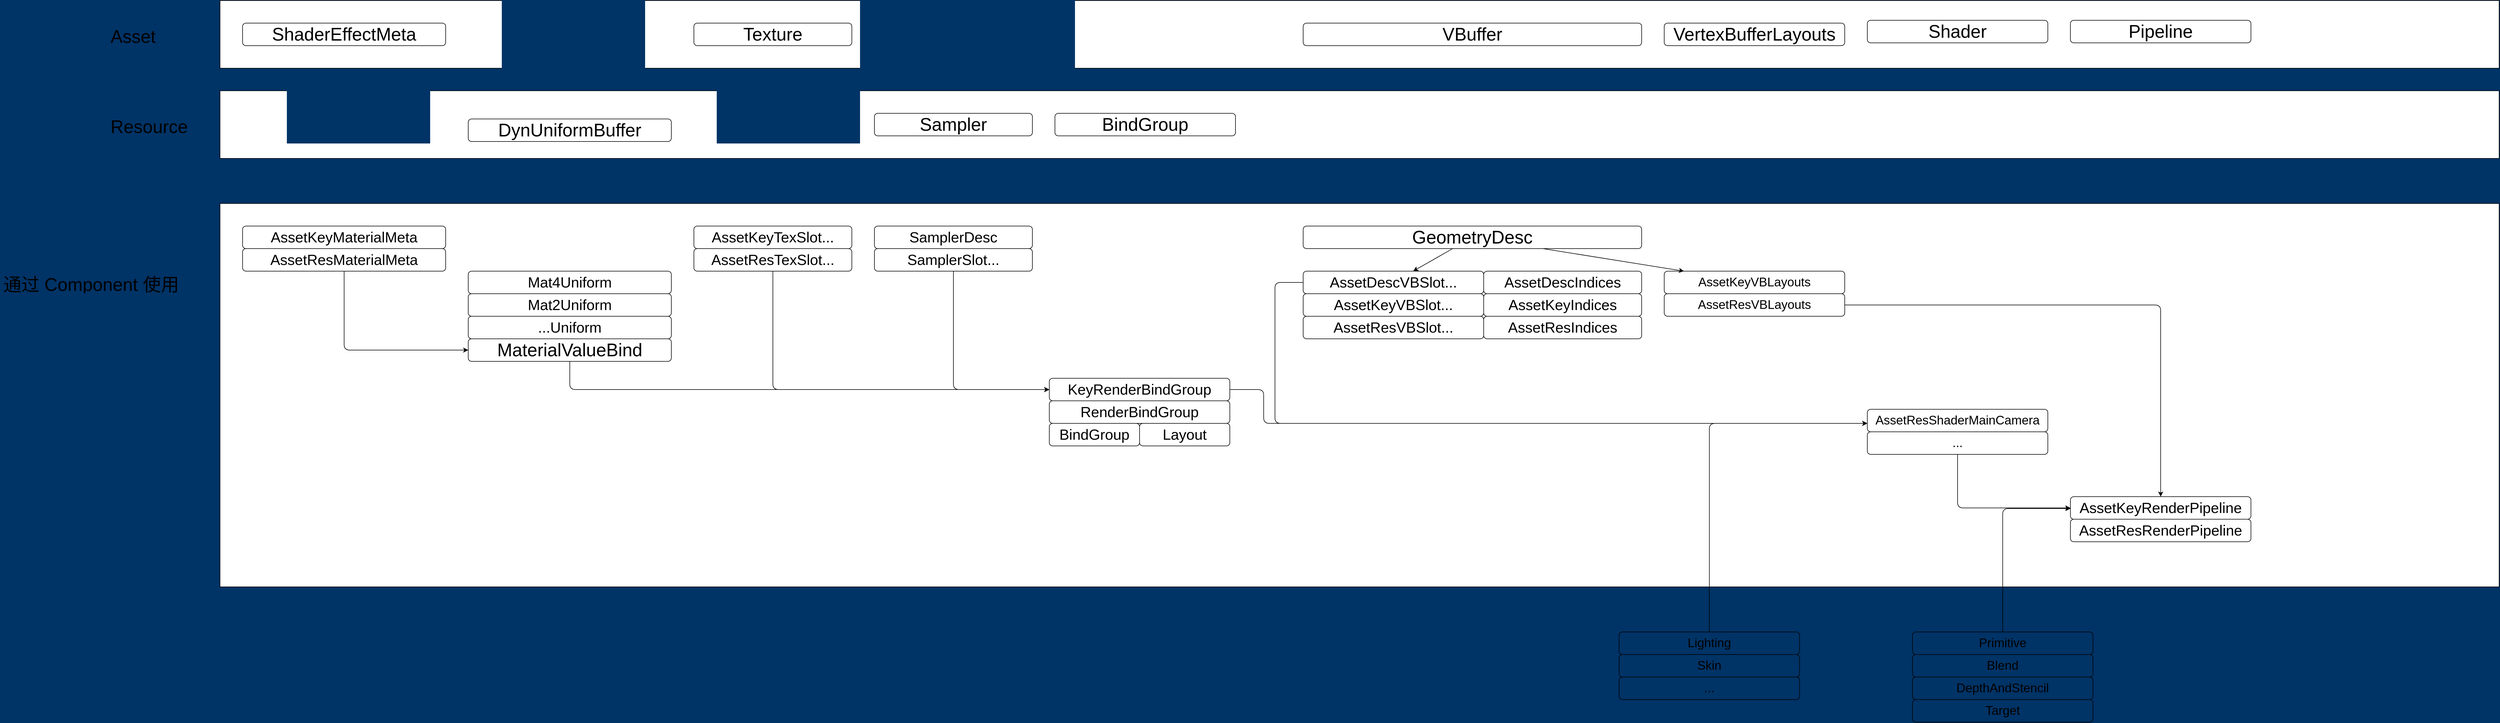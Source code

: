 <mxfile>
    <diagram id="FZ60K4LI011Gyu58d7Ft" name="Page-1">
        <mxGraphModel dx="4892" dy="2284" grid="1" gridSize="10" guides="1" tooltips="1" connect="1" arrows="1" fold="1" page="1" pageScale="1" pageWidth="850" pageHeight="1100" background="#003366" math="0" shadow="0">
            <root>
                <mxCell id="0"/>
                <mxCell id="1" parent="0"/>
                <mxCell id="143" value="" style="rounded=0;whiteSpace=wrap;html=1;" vertex="1" parent="1">
                    <mxGeometry x="-320" y="920" width="4040" height="120" as="geometry"/>
                </mxCell>
                <mxCell id="127" value="" style="rounded=0;whiteSpace=wrap;html=1;" vertex="1" parent="1">
                    <mxGeometry x="-320" y="760" width="4040" height="120" as="geometry"/>
                </mxCell>
                <mxCell id="128" value="Asset" style="text;strokeColor=none;fillColor=none;align=left;verticalAlign=middle;spacingLeft=4;spacingRight=4;overflow=hidden;points=[[0,0.5],[1,0.5]];portConstraint=eastwest;rotatable=0;fontSize=32;" vertex="1" parent="1">
                    <mxGeometry x="-520" y="800" width="120" height="40" as="geometry"/>
                </mxCell>
                <mxCell id="129" value="Texture" style="rounded=1;whiteSpace=wrap;html=1;fontSize=32;" vertex="1" parent="1">
                    <mxGeometry x="520" y="800" width="280" height="40" as="geometry"/>
                </mxCell>
                <mxCell id="130" value="Sampler" style="rounded=1;whiteSpace=wrap;html=1;fontSize=32;" vertex="1" parent="1">
                    <mxGeometry x="840" y="960" width="280" height="40" as="geometry"/>
                </mxCell>
                <mxCell id="131" value="VBuffer" style="rounded=1;whiteSpace=wrap;html=1;fontSize=32;" vertex="1" parent="1">
                    <mxGeometry x="1600" y="800" width="600" height="40" as="geometry"/>
                </mxCell>
                <mxCell id="134" value="Shader" style="rounded=1;whiteSpace=wrap;html=1;fontSize=32;" vertex="1" parent="1">
                    <mxGeometry x="2600" y="795" width="320" height="40" as="geometry"/>
                </mxCell>
                <mxCell id="135" value="Pipeline" style="rounded=1;whiteSpace=wrap;html=1;fontSize=32;" vertex="1" parent="1">
                    <mxGeometry x="2960" y="795" width="320" height="40" as="geometry"/>
                </mxCell>
                <mxCell id="136" value="" style="rounded=0;whiteSpace=wrap;html=1;fillColor=default;" vertex="1" parent="1">
                    <mxGeometry x="-320" y="1120" width="4040" height="680" as="geometry"/>
                </mxCell>
                <mxCell id="139" value="AssetKeyTexSlot..." style="rounded=1;whiteSpace=wrap;html=1;fontSize=26;fillColor=none;" vertex="1" parent="1">
                    <mxGeometry x="520" y="1160" width="280" height="40" as="geometry"/>
                </mxCell>
                <mxCell id="140" value="AssetResTexSlot..." style="rounded=1;whiteSpace=wrap;html=1;fontSize=26;fillColor=none;" vertex="1" parent="1">
                    <mxGeometry x="520" y="1200" width="280" height="40" as="geometry"/>
                </mxCell>
                <mxCell id="141" value="SamplerDesc" style="rounded=1;whiteSpace=wrap;html=1;fontSize=26;fillColor=none;" vertex="1" parent="1">
                    <mxGeometry x="840" y="1160" width="280" height="40" as="geometry"/>
                </mxCell>
                <mxCell id="142" value="SamplerSlot..." style="rounded=1;whiteSpace=wrap;html=1;fontSize=26;fillColor=none;" vertex="1" parent="1">
                    <mxGeometry x="840" y="1200" width="280" height="40" as="geometry"/>
                </mxCell>
                <mxCell id="144" value="Resource" style="text;strokeColor=none;fillColor=none;align=left;verticalAlign=middle;spacingLeft=4;spacingRight=4;overflow=hidden;points=[[0,0.5],[1,0.5]];portConstraint=eastwest;rotatable=0;fontSize=32;" vertex="1" parent="1">
                    <mxGeometry x="-520" y="960" width="150" height="40" as="geometry"/>
                </mxCell>
                <mxCell id="145" value="AssetDescVBSlot...&lt;span style=&quot;color: rgba(0 , 0 , 0 , 0) ; font-family: monospace ; font-size: 0px&quot;&gt;%3CmxGraphModel%3E%3Croot%3E%3CmxCell%20id%3D%220%22%2F%3E%3CmxCell%20id%3D%221%22%20parent%3D%220%22%2F%3E%3CmxCell%20id%3D%222%22%20value%3D%22SamplerDesc%22%20style%3D%22rounded%3D1%3BwhiteSpace%3Dwrap%3Bhtml%3D1%3BfontSize%3D26%3BfillColor%3Dnone%3B%22%20vertex%3D%221%22%20parent%3D%221%22%3E%3CmxGeometry%20x%3D%22480%22%20y%3D%221160%22%20width%3D%22280%22%20height%3D%2240%22%20as%3D%22geometry%22%2F%3E%3C%2FmxCell%3E%3C%2Froot%3E%3C%2FmxGraphModel%3E&lt;/span&gt;&lt;span style=&quot;color: rgba(0 , 0 , 0 , 0) ; font-family: monospace ; font-size: 0px&quot;&gt;%3CmxGraphModel%3E%3Croot%3E%3CmxCell%20id%3D%220%22%2F%3E%3CmxCell%20id%3D%221%22%20parent%3D%220%22%2F%3E%3CmxCell%20id%3D%222%22%20value%3D%22SamplerDesc%22%20style%3D%22rounded%3D1%3BwhiteSpace%3Dwrap%3Bhtml%3D1%3BfontSize%3D26%3BfillColor%3Dnone%3B%22%20vertex%3D%221%22%20parent%3D%221%22%3E%3CmxGeometry%20x%3D%22480%22%20y%3D%221160%22%20width%3D%22280%22%20height%3D%2240%22%20as%3D%22geometry%22%2F%3E%3C%2FmxCell%3E%3C%2Froot%3E%3C%2FmxGraphModel%3E&lt;/span&gt;" style="rounded=1;whiteSpace=wrap;html=1;fontSize=26;fillColor=none;" vertex="1" parent="1">
                    <mxGeometry x="1600" y="1240" width="320" height="40" as="geometry"/>
                </mxCell>
                <mxCell id="146" value="AssetKeyVBSlot...&lt;span style=&quot;color: rgba(0 , 0 , 0 , 0) ; font-family: monospace ; font-size: 0px&quot;&gt;%3CmxGraphModel%3E%3Croot%3E%3CmxCell%20id%3D%220%22%2F%3E%3CmxCell%20id%3D%221%22%20parent%3D%220%22%2F%3E%3CmxCell%20id%3D%222%22%20value%3D%22SamplerDesc%22%20style%3D%22rounded%3D1%3BwhiteSpace%3Dwrap%3Bhtml%3D1%3BfontSize%3D26%3BfillColor%3Dnone%3B%22%20vertex%3D%221%22%20parent%3D%221%22%3E%3CmxGeometry%20x%3D%22480%22%20y%3D%221160%22%20width%3D%22280%22%20height%3D%2240%22%20as%3D%22geometry%22%2F%3E%3C%2FmxCell%3E%3C%2Froot%3E%3C%2FmxGraphModel%3E&lt;/span&gt;&lt;span style=&quot;color: rgba(0 , 0 , 0 , 0) ; font-family: monospace ; font-size: 0px&quot;&gt;%3CmxGraphModel%3E%3Croot%3E%3CmxCell%20id%3D%220%22%2F%3E%3CmxCell%20id%3D%221%22%20parent%3D%220%22%2F%3E%3CmxCell%20id%3D%222%22%20value%3D%22SamplerDesc%22%20style%3D%22rounded%3D1%3BwhiteSpace%3Dwrap%3Bhtml%3D1%3BfontSize%3D26%3BfillColor%3Dnone%3B%22%20vertex%3D%221%22%20parent%3D%221%22%3E%3CmxGeometry%20x%3D%22480%22%20y%3D%221160%22%20width%3D%22280%22%20height%3D%2240%22%20as%3D%22geometry%22%2F%3E%3C%2FmxCell%3E%3C%2Froot%3E%3C%2FmxGraphModel%3E&lt;/span&gt;" style="rounded=1;whiteSpace=wrap;html=1;fontSize=26;fillColor=none;" vertex="1" parent="1">
                    <mxGeometry x="1600" y="1280" width="320" height="40" as="geometry"/>
                </mxCell>
                <mxCell id="147" value="AssetResVBSlot...&lt;span style=&quot;color: rgba(0 , 0 , 0 , 0) ; font-family: monospace ; font-size: 0px&quot;&gt;%3CmxGraphModel%3E%3Croot%3E%3CmxCell%20id%3D%220%22%2F%3E%3CmxCell%20id%3D%221%22%20parent%3D%220%22%2F%3E%3CmxCell%20id%3D%222%22%20value%3D%22SamplerDesc%22%20style%3D%22rounded%3D1%3BwhiteSpace%3Dwrap%3Bhtml%3D1%3BfontSize%3D26%3BfillColor%3Dnone%3B%22%20vertex%3D%221%22%20parent%3D%221%22%3E%3CmxGeometry%20x%3D%22480%22%20y%3D%221160%22%20width%3D%22280%22%20height%3D%2240%22%20as%3D%22geometry%22%2F%3E%3C%2FmxCell%3E%3C%2Froot%3E%3C%2FmxGraphModel%3E&lt;/span&gt;&lt;span style=&quot;color: rgba(0 , 0 , 0 , 0) ; font-family: monospace ; font-size: 0px&quot;&gt;%3CmxGraphModel%3E%3Croot%3E%3CmxCell%20id%3D%220%22%2F%3E%3CmxCell%20id%3D%221%22%20parent%3D%220%22%2F%3E%3CmxCell%20id%3D%222%22%20value%3D%22SamplerDesc%22%20style%3D%22rounded%3D1%3BwhiteSpace%3Dwrap%3Bhtml%3D1%3BfontSize%3D26%3BfillColor%3Dnone%3B%22%20vertex%3D%221%22%20parent%3D%221%22%3E%3CmxGeometry%20x%3D%22480%22%20y%3D%221160%22%20width%3D%22280%22%20height%3D%2240%22%20as%3D%22geometry%22%2F%3E%3C%2FmxCell%3E%3C%2Froot%3E%3C%2FmxGraphModel%3E&lt;/span&gt;" style="rounded=1;whiteSpace=wrap;html=1;fontSize=26;fillColor=none;" vertex="1" parent="1">
                    <mxGeometry x="1600" y="1320" width="320" height="40" as="geometry"/>
                </mxCell>
                <mxCell id="148" value="BindGroup" style="rounded=1;whiteSpace=wrap;html=1;fontSize=32;" vertex="1" parent="1">
                    <mxGeometry x="1160" y="960" width="320" height="40" as="geometry"/>
                </mxCell>
                <mxCell id="149" value="ShaderEffectMeta" style="rounded=1;whiteSpace=wrap;html=1;fontSize=32;" vertex="1" parent="1">
                    <mxGeometry x="-280" y="800" width="360" height="40" as="geometry"/>
                </mxCell>
                <mxCell id="150" value="AssetDescIndices&lt;span style=&quot;color: rgba(0 , 0 , 0 , 0) ; font-family: monospace ; font-size: 0px&quot;&gt;%3CmxGraphModel%3E%3Croot%3E%3CmxCell%20id%3D%220%22%2F%3E%3CmxCell%20id%3D%221%22%20parent%3D%220%22%2F%3E%3CmxCell%20id%3D%222%22%20value%3D%22SamplerDesc%22%20style%3D%22rounded%3D1%3BwhiteSpace%3Dwrap%3Bhtml%3D1%3BfontSize%3D26%3BfillColor%3Dnone%3B%22%20vertex%3D%221%22%20parent%3D%221%22%3E%3CmxGeometry%20x%3D%22480%22%20y%3D%221160%22%20width%3D%22280%22%20height%3D%2240%22%20as%3D%22geometry%22%2F%3E%3C%2FmxCell%3E%3C%2Froot%3E%3C%2FmxGraphModel%3E&lt;/span&gt;&lt;span style=&quot;color: rgba(0 , 0 , 0 , 0) ; font-family: monospace ; font-size: 0px&quot;&gt;%3CmxGraphModel%3E%3Croot%3E%3CmxCell%20id%3D%220%22%2F%3E%3CmxCell%20id%3D%221%22%20parent%3D%220%22%2F%3E%3CmxCell%20id%3D%222%22%20value%3D%22SamplerDesc%22%20style%3D%22rounded%3D1%3BwhiteSpace%3Dwrap%3Bhtml%3D1%3BfontSize%3D26%3BfillColor%3Dnone%3B%22%20vertex%3D%221%22%20parent%3D%221%22%3E%3CmxGeometry%20x%3D%22480%22%20y%3D%221160%22%20width%3D%22280%22%20height%3D%2240%22%20as%3D%22geometry%22%2F%3E%3C%2FmxCell%3E%3C%2Froot%3E%3C%2FmxGraphModel%3E&lt;/span&gt;" style="rounded=1;whiteSpace=wrap;html=1;fontSize=26;fillColor=none;" vertex="1" parent="1">
                    <mxGeometry x="1920" y="1240" width="280" height="40" as="geometry"/>
                </mxCell>
                <mxCell id="151" value="AssetKeyIndices&lt;span style=&quot;color: rgba(0 , 0 , 0 , 0) ; font-family: monospace ; font-size: 0px&quot;&gt;%3CmxGraphModel%3E%3Croot%3E%3CmxCell%20id%3D%220%22%2F%3E%3CmxCell%20id%3D%221%22%20parent%3D%220%22%2F%3E%3CmxCell%20id%3D%222%22%20value%3D%22SamplerDesc%22%20style%3D%22rounded%3D1%3BwhiteSpace%3Dwrap%3Bhtml%3D1%3BfontSize%3D26%3BfillColor%3Dnone%3B%22%20vertex%3D%221%22%20parent%3D%221%22%3E%3CmxGeometry%20x%3D%22480%22%20y%3D%221160%22%20width%3D%22280%22%20height%3D%2240%22%20as%3D%22geometry%22%2F%3E%3C%2FmxCell%3E%3C%2Froot%3E%3C%2FmxGraphModel%3E&lt;/span&gt;&lt;span style=&quot;color: rgba(0 , 0 , 0 , 0) ; font-family: monospace ; font-size: 0px&quot;&gt;%3CmxGraphModel%3E%3Croot%3E%3CmxCell%20id%3D%220%22%2F%3E%3CmxCell%20id%3D%221%22%20parent%3D%220%22%2F%3E%3CmxCell%20id%3D%222%22%20value%3D%22SamplerDesc%22%20style%3D%22rounded%3D1%3BwhiteSpace%3Dwrap%3Bhtml%3D1%3BfontSize%3D26%3BfillColor%3Dnone%3B%22%20vertex%3D%221%22%20parent%3D%221%22%3E%3CmxGeometry%20x%3D%22480%22%20y%3D%221160%22%20width%3D%22280%22%20height%3D%2240%22%20as%3D%22geometry%22%2F%3E%3C%2FmxCell%3E%3C%2Froot%3E%3C%2FmxGraphModel%3E&lt;/span&gt;" style="rounded=1;whiteSpace=wrap;html=1;fontSize=26;fillColor=none;" vertex="1" parent="1">
                    <mxGeometry x="1920" y="1280" width="280" height="40" as="geometry"/>
                </mxCell>
                <mxCell id="152" value="AssetResIndices&lt;span style=&quot;color: rgba(0 , 0 , 0 , 0) ; font-family: monospace ; font-size: 0px&quot;&gt;%3CmxGraphModel%3E%3Croot%3E%3CmxCell%20id%3D%220%22%2F%3E%3CmxCell%20id%3D%221%22%20parent%3D%220%22%2F%3E%3CmxCell%20id%3D%222%22%20value%3D%22SamplerDesc%22%20style%3D%22rounded%3D1%3BwhiteSpace%3Dwrap%3Bhtml%3D1%3BfontSize%3D26%3BfillColor%3Dnone%3B%22%20vertex%3D%221%22%20parent%3D%221%22%3E%3CmxGeometry%20x%3D%22480%22%20y%3D%221160%22%20width%3D%22280%22%20height%3D%2240%22%20as%3D%22geometry%22%2F%3E%3C%2FmxCell%3E%3C%2Froot%3E%3C%2FmxGraphModel%3E&lt;/span&gt;&lt;span style=&quot;color: rgba(0 , 0 , 0 , 0) ; font-family: monospace ; font-size: 0px&quot;&gt;%3CmxGraphModel%3E%3Croot%3E%3CmxCell%20id%3D%220%22%2F%3E%3CmxCell%20id%3D%221%22%20parent%3D%220%22%2F%3E%3CmxCell%20id%3D%222%22%20value%3D%22SamplerDesc%22%20style%3D%22rounded%3D1%3BwhiteSpace%3Dwrap%3Bhtml%3D1%3BfontSize%3D26%3BfillColor%3Dnone%3B%22%20vertex%3D%221%22%20parent%3D%221%22%3E%3CmxGeometry%20x%3D%22480%22%20y%3D%221160%22%20width%3D%22280%22%20height%3D%2240%22%20as%3D%22geometry%22%2F%3E%3C%2FmxCell%3E%3C%2Froot%3E%3C%2FmxGraphModel%3E&lt;/span&gt;" style="rounded=1;whiteSpace=wrap;html=1;fontSize=26;fillColor=none;" vertex="1" parent="1">
                    <mxGeometry x="1920" y="1320" width="280" height="40" as="geometry"/>
                </mxCell>
                <mxCell id="153" value="AssetKeyMaterialMeta&lt;span style=&quot;color: rgba(0 , 0 , 0 , 0) ; font-family: monospace ; font-size: 0px&quot;&gt;%3CmxGraphModel%3E%3Croot%3E%3CmxCell%20id%3D%220%22%2F%3E%3CmxCell%20id%3D%221%22%20parent%3D%220%22%2F%3E%3CmxCell%20id%3D%222%22%20value%3D%22SamplerDesc%22%20style%3D%22rounded%3D1%3BwhiteSpace%3Dwrap%3Bhtml%3D1%3BfontSize%3D26%3BfillColor%3Dnone%3B%22%20vertex%3D%221%22%20parent%3D%221%22%3E%3CmxGeometry%20x%3D%22480%22%20y%3D%221160%22%20width%3D%22280%22%20height%3D%2240%22%20as%3D%22geometry%22%2F%3E%3C%2FmxCell%3E%3C%2Froot%3E%3C%2FmxGraphModel%3E&lt;/span&gt;&lt;span style=&quot;color: rgba(0 , 0 , 0 , 0) ; font-family: monospace ; font-size: 0px&quot;&gt;%3CmxGraphModel%3E%3Croot%3E%3CmxCell%20id%3D%220%22%2F%3E%3CmxCell%20id%3D%221%22%20parent%3D%220%22%2F%3E%3CmxCell%20id%3D%222%22%20value%3D%22SamplerDesc%22%20style%3D%22rounded%3D1%3BwhiteSpace%3Dwrap%3Bhtml%3D1%3BfontSize%3D26%3BfillColor%3Dnone%3B%22%20vertex%3D%221%22%20parent%3D%221%22%3E%3CmxGeometry%20x%3D%22480%22%20y%3D%221160%22%20width%3D%22280%22%20height%3D%2240%22%20as%3D%22geometry%22%2F%3E%3C%2FmxCell%3E%3C%2Froot%3E%3C%2FmxGraphModel%3E&lt;/span&gt;" style="rounded=1;whiteSpace=wrap;html=1;fontSize=26;fillColor=none;" vertex="1" parent="1">
                    <mxGeometry x="-280" y="1160" width="360" height="40" as="geometry"/>
                </mxCell>
                <mxCell id="154" value="AssetResMaterialMeta&lt;span style=&quot;color: rgba(0 , 0 , 0 , 0) ; font-family: monospace ; font-size: 0px&quot;&gt;%3CmxGraphModel%3E%3Croot%3E%3CmxCell%20id%3D%220%22%2F%3E%3CmxCell%20id%3D%221%22%20parent%3D%220%22%2F%3E%3CmxCell%20id%3D%222%22%20value%3D%22SamplerDesc%22%20style%3D%22rounded%3D1%3BwhiteSpace%3Dwrap%3Bhtml%3D1%3BfontSize%3D26%3BfillColor%3Dnone%3B%22%20vertex%3D%221%22%20parent%3D%221%22%3E%3CmxGeometry%20x%3D%22480%22%20y%3D%221160%22%20width%3D%22280%22%20height%3D%2240%22%20as%3D%22geometry%22%2F%3E%3C%2FmxCell%3E%3C%2Froot%3E%3C%2FmxGraphModel%3E&lt;/span&gt;&lt;span style=&quot;color: rgba(0 , 0 , 0 , 0) ; font-family: monospace ; font-size: 0px&quot;&gt;%3CmxGraphModel%3E%3Croot%3E%3CmxCell%20id%3D%220%22%2F%3E%3CmxCell%20id%3D%221%22%20parent%3D%220%22%2F%3E%3CmxCell%20id%3D%222%22%20value%3D%22SamplerDesc%22%20style%3D%22rounded%3D1%3BwhiteSpace%3Dwrap%3Bhtml%3D1%3BfontSize%3D26%3BfillColor%3Dnone%3B%22%20vertex%3D%221%22%20parent%3D%221%22%3E%3CmxGeometry%20x%3D%22480%22%20y%3D%221160%22%20width%3D%22280%22%20height%3D%2240%22%20as%3D%22geometry%22%2F%3E%3C%2FmxCell%3E%3C%2Froot%3E%3C%2FmxGraphModel%3E&lt;/span&gt;" style="rounded=1;whiteSpace=wrap;html=1;fontSize=26;fillColor=none;" vertex="1" parent="1">
                    <mxGeometry x="-280" y="1200" width="360" height="40" as="geometry"/>
                </mxCell>
                <mxCell id="155" value="AssetKeyRenderPipeline&lt;span style=&quot;color: rgba(0 , 0 , 0 , 0) ; font-family: monospace ; font-size: 0px&quot;&gt;%3CmxGraphModel%3E%3Croot%3E%3CmxCell%20id%3D%220%22%2F%3E%3CmxCell%20id%3D%221%22%20parent%3D%220%22%2F%3E%3CmxCell%20id%3D%222%22%20value%3D%22SamplerDesc%22%20style%3D%22rounded%3D1%3BwhiteSpace%3Dwrap%3Bhtml%3D1%3BfontSize%3D26%3BfillColor%3Dnone%3B%22%20vertex%3D%221%22%20parent%3D%221%22%3E%3CmxGeometry%20x%3D%22480%22%20y%3D%221160%22%20width%3D%22280%22%20height%3D%2240%22%20as%3D%22geometry%22%2F%3E%3C%2FmxCell%3E%3C%2Froot%3E%3C%2FmxGraphModel%3E&lt;/span&gt;&lt;span style=&quot;color: rgba(0 , 0 , 0 , 0) ; font-family: monospace ; font-size: 0px&quot;&gt;%3CmxGraphModel%3E%3Croot%3E%3CmxCell%20id%3D%220%22%2F%3E%3CmxCell%20id%3D%221%22%20parent%3D%220%22%2F%3E%3CmxCell%20id%3D%222%22%20value%3D%22SamplerDesc%22%20style%3D%22rounded%3D1%3BwhiteSpace%3Dwrap%3Bhtml%3D1%3BfontSize%3D26%3BfillColor%3Dnone%3B%22%20vertex%3D%221%22%20parent%3D%221%22%3E%3CmxGeometry%20x%3D%22480%22%20y%3D%221160%22%20width%3D%22280%22%20height%3D%2240%22%20as%3D%22geometry%22%2F%3E%3C%2FmxCell%3E%3C%2Froot%3E%3C%2FmxGraphModel%3E&lt;/span&gt;" style="rounded=1;whiteSpace=wrap;html=1;fontSize=26;fillColor=none;" vertex="1" parent="1">
                    <mxGeometry x="2960" y="1640" width="320" height="40" as="geometry"/>
                </mxCell>
                <mxCell id="156" value="AssetResRenderPipeline&lt;span style=&quot;color: rgba(0 , 0 , 0 , 0) ; font-family: monospace ; font-size: 0px&quot;&gt;%3CmxGraphModel%3E%3Croot%3E%3CmxCell%20id%3D%220%22%2F%3E%3CmxCell%20id%3D%221%22%20parent%3D%220%22%2F%3E%3CmxCell%20id%3D%222%22%20value%3D%22SamplerDesc%22%20style%3D%22rounded%3D1%3BwhiteSpace%3Dwrap%3Bhtml%3D1%3BfontSize%3D26%3BfillColor%3Dnone%3B%22%20vertex%3D%221%22%20parent%3D%221%22%3E%3CmxGeometry%20x%3D%22480%22%20y%3D%221160%22%20width%3D%22280%22%20height%3D%2240%22%20as%3D%22geometry%22%2F%3E%3C%2FmxCell%3E%3C%2Froot%3E%3C%2FmxGraphModel%3E&lt;/span&gt;&lt;span style=&quot;color: rgba(0 , 0 , 0 , 0) ; font-family: monospace ; font-size: 0px&quot;&gt;%3CmxGraphModel%3E%3Croot%3E%3CmxCell%20id%3D%220%22%2F%3E%3CmxCell%20id%3D%221%22%20parent%3D%220%22%2F%3E%3CmxCell%20id%3D%222%22%20value%3D%22SamplerDesc%22%20style%3D%22rounded%3D1%3BwhiteSpace%3Dwrap%3Bhtml%3D1%3BfontSize%3D26%3BfillColor%3Dnone%3B%22%20vertex%3D%221%22%20parent%3D%221%22%3E%3CmxGeometry%20x%3D%22480%22%20y%3D%221160%22%20width%3D%22280%22%20height%3D%2240%22%20as%3D%22geometry%22%2F%3E%3C%2FmxCell%3E%3C%2Froot%3E%3C%2FmxGraphModel%3E&lt;/span&gt;" style="rounded=1;whiteSpace=wrap;html=1;fontSize=26;fillColor=none;" vertex="1" parent="1">
                    <mxGeometry x="2960" y="1680" width="320" height="40" as="geometry"/>
                </mxCell>
                <mxCell id="157" value="AssetResShaderMainCamera" style="rounded=1;whiteSpace=wrap;html=1;fontSize=22;fillColor=none;" vertex="1" parent="1">
                    <mxGeometry x="2600" y="1485" width="320" height="40" as="geometry"/>
                </mxCell>
                <mxCell id="158" value="..." style="rounded=1;whiteSpace=wrap;html=1;fontSize=22;fillColor=none;" vertex="1" parent="1">
                    <mxGeometry x="2600" y="1525" width="320" height="40" as="geometry"/>
                </mxCell>
                <mxCell id="159" value="KeyRenderBindGroup" style="rounded=1;whiteSpace=wrap;html=1;fontSize=26;fillColor=none;" vertex="1" parent="1">
                    <mxGeometry x="1150" y="1430" width="320" height="40" as="geometry"/>
                </mxCell>
                <mxCell id="160" value="RenderBindGroup" style="rounded=1;whiteSpace=wrap;html=1;fontSize=26;fillColor=none;" vertex="1" parent="1">
                    <mxGeometry x="1150" y="1470" width="320" height="40" as="geometry"/>
                </mxCell>
                <mxCell id="161" value="通过 Component 使用" style="text;strokeColor=none;fillColor=none;align=left;verticalAlign=middle;spacingLeft=4;spacingRight=4;overflow=hidden;points=[[0,0.5],[1,0.5]];portConstraint=eastwest;rotatable=0;fontSize=32;" vertex="1" parent="1">
                    <mxGeometry x="-710" y="1240" width="330" height="40" as="geometry"/>
                </mxCell>
                <mxCell id="163" value="BindGroup" style="rounded=1;whiteSpace=wrap;html=1;fontSize=26;fillColor=none;" vertex="1" parent="1">
                    <mxGeometry x="1150" y="1510" width="160" height="40" as="geometry"/>
                </mxCell>
                <mxCell id="164" value="Layout" style="rounded=1;whiteSpace=wrap;html=1;fontSize=26;fillColor=none;" vertex="1" parent="1">
                    <mxGeometry x="1310" y="1510" width="160" height="40" as="geometry"/>
                </mxCell>
                <mxCell id="165" value="DynUniformBuffer" style="rounded=1;whiteSpace=wrap;html=1;fontSize=32;" vertex="1" parent="1">
                    <mxGeometry x="120" y="970" width="360" height="40" as="geometry"/>
                </mxCell>
                <mxCell id="167" value="MaterialValueBind" style="rounded=1;whiteSpace=wrap;html=1;fontSize=32;fillColor=none;" vertex="1" parent="1">
                    <mxGeometry x="120" y="1360" width="360" height="40" as="geometry"/>
                </mxCell>
                <mxCell id="170" value="" style="edgeStyle=segmentEdgeStyle;endArrow=classic;html=1;fontSize=22;exitX=0.5;exitY=1;exitDx=0;exitDy=0;entryX=0;entryY=0.5;entryDx=0;entryDy=0;" edge="1" parent="1" source="167" target="159">
                    <mxGeometry width="50" height="50" relative="1" as="geometry">
                        <mxPoint x="1090" y="1450" as="sourcePoint"/>
                        <mxPoint x="1140" y="1400" as="targetPoint"/>
                        <Array as="points">
                            <mxPoint x="300" y="1450"/>
                        </Array>
                    </mxGeometry>
                </mxCell>
                <mxCell id="172" value="" style="edgeStyle=segmentEdgeStyle;endArrow=classic;html=1;fontSize=22;exitX=0.5;exitY=1;exitDx=0;exitDy=0;" edge="1" parent="1" source="154">
                    <mxGeometry width="50" height="50" relative="1" as="geometry">
                        <mxPoint x="1890" y="1370" as="sourcePoint"/>
                        <mxPoint x="120" y="1380" as="targetPoint"/>
                        <Array as="points">
                            <mxPoint x="-100" y="1380"/>
                        </Array>
                    </mxGeometry>
                </mxCell>
                <mxCell id="176" value="" style="edgeStyle=segmentEdgeStyle;endArrow=classic;html=1;fontSize=22;exitX=0.5;exitY=1;exitDx=0;exitDy=0;entryX=0;entryY=0.5;entryDx=0;entryDy=0;" edge="1" parent="1" source="140" target="159">
                    <mxGeometry width="50" height="50" relative="1" as="geometry">
                        <mxPoint x="800" y="1380" as="sourcePoint"/>
                        <mxPoint x="850" y="1330" as="targetPoint"/>
                        <Array as="points">
                            <mxPoint x="660" y="1450"/>
                        </Array>
                    </mxGeometry>
                </mxCell>
                <mxCell id="177" value="" style="edgeStyle=segmentEdgeStyle;endArrow=classic;html=1;fontSize=22;exitX=0.5;exitY=1;exitDx=0;exitDy=0;entryX=0;entryY=0.5;entryDx=0;entryDy=0;" edge="1" parent="1" source="142" target="159">
                    <mxGeometry width="50" height="50" relative="1" as="geometry">
                        <mxPoint x="670" y="1250" as="sourcePoint"/>
                        <mxPoint x="1440" y="1460" as="targetPoint"/>
                        <Array as="points">
                            <mxPoint x="980" y="1450"/>
                        </Array>
                    </mxGeometry>
                </mxCell>
                <mxCell id="178" value="" style="edgeStyle=segmentEdgeStyle;endArrow=classic;html=1;fontSize=22;exitX=0;exitY=0.5;exitDx=0;exitDy=0;" edge="1" parent="1" source="145" target="157">
                    <mxGeometry width="50" height="50" relative="1" as="geometry">
                        <mxPoint x="1730" y="1450" as="sourcePoint"/>
                        <mxPoint x="1780" y="1400" as="targetPoint"/>
                        <Array as="points">
                            <mxPoint x="1550" y="1260"/>
                            <mxPoint x="1550" y="1510"/>
                        </Array>
                    </mxGeometry>
                </mxCell>
                <mxCell id="179" value="" style="edgeStyle=segmentEdgeStyle;endArrow=classic;html=1;fontSize=22;exitX=1;exitY=0.5;exitDx=0;exitDy=0;" edge="1" parent="1" source="159" target="157">
                    <mxGeometry width="50" height="50" relative="1" as="geometry">
                        <mxPoint x="1760" y="1550" as="sourcePoint"/>
                        <mxPoint x="1810" y="1500" as="targetPoint"/>
                        <Array as="points">
                            <mxPoint x="1530" y="1450"/>
                            <mxPoint x="1530" y="1510"/>
                        </Array>
                    </mxGeometry>
                </mxCell>
                <mxCell id="185" value="..." style="rounded=1;whiteSpace=wrap;html=1;fontSize=22;fillColor=none;" vertex="1" parent="1">
                    <mxGeometry x="2160" y="1960" width="320" height="40" as="geometry"/>
                </mxCell>
                <mxCell id="186" value="" style="edgeStyle=segmentEdgeStyle;endArrow=classic;html=1;fontSize=22;exitX=0.5;exitY=0;exitDx=0;exitDy=0;" edge="1" parent="1" source="187" target="157">
                    <mxGeometry width="50" height="50" relative="1" as="geometry">
                        <mxPoint x="2310" y="2350" as="sourcePoint"/>
                        <mxPoint x="2560" y="1505" as="targetPoint"/>
                        <Array as="points">
                            <mxPoint x="2320" y="1510"/>
                        </Array>
                    </mxGeometry>
                </mxCell>
                <mxCell id="187" value="Lighting" style="rounded=1;whiteSpace=wrap;html=1;fontSize=22;fillColor=none;" vertex="1" parent="1">
                    <mxGeometry x="2160" y="1880" width="320" height="40" as="geometry"/>
                </mxCell>
                <mxCell id="188" value="Skin" style="rounded=1;whiteSpace=wrap;html=1;fontSize=22;fillColor=none;" vertex="1" parent="1">
                    <mxGeometry x="2160" y="1920" width="320" height="40" as="geometry"/>
                </mxCell>
                <mxCell id="189" value="" style="edgeStyle=segmentEdgeStyle;endArrow=classic;html=1;fontSize=22;exitX=0.5;exitY=1;exitDx=0;exitDy=0;entryX=0;entryY=0.5;entryDx=0;entryDy=0;" edge="1" parent="1" source="158" target="155">
                    <mxGeometry width="50" height="50" relative="1" as="geometry">
                        <mxPoint x="2840" y="1650" as="sourcePoint"/>
                        <mxPoint x="2890" y="1600" as="targetPoint"/>
                        <Array as="points">
                            <mxPoint x="2760" y="1660"/>
                        </Array>
                    </mxGeometry>
                </mxCell>
                <mxCell id="190" value="Primitive" style="rounded=1;whiteSpace=wrap;html=1;fontSize=22;fillColor=none;" vertex="1" parent="1">
                    <mxGeometry x="2680" y="1880" width="320" height="40" as="geometry"/>
                </mxCell>
                <mxCell id="191" value="Blend" style="rounded=1;whiteSpace=wrap;html=1;fontSize=22;fillColor=none;" vertex="1" parent="1">
                    <mxGeometry x="2680" y="1920" width="320" height="40" as="geometry"/>
                </mxCell>
                <mxCell id="192" value="DepthAndStencil" style="rounded=1;whiteSpace=wrap;html=1;fontSize=22;fillColor=none;" vertex="1" parent="1">
                    <mxGeometry x="2680" y="1960" width="320" height="40" as="geometry"/>
                </mxCell>
                <mxCell id="193" value="Target" style="rounded=1;whiteSpace=wrap;html=1;fontSize=22;fillColor=none;" vertex="1" parent="1">
                    <mxGeometry x="2680" y="2000" width="320" height="40" as="geometry"/>
                </mxCell>
                <mxCell id="194" value="" style="edgeStyle=segmentEdgeStyle;endArrow=classic;html=1;fontSize=22;exitX=0.5;exitY=0;exitDx=0;exitDy=0;entryX=0.001;entryY=0.526;entryDx=0;entryDy=0;entryPerimeter=0;" edge="1" parent="1" source="190" target="155">
                    <mxGeometry width="50" height="50" relative="1" as="geometry">
                        <mxPoint x="2730" y="1575" as="sourcePoint"/>
                        <mxPoint x="2970" y="1670.0" as="targetPoint"/>
                        <Array as="points">
                            <mxPoint x="2840" y="1661"/>
                        </Array>
                    </mxGeometry>
                </mxCell>
                <mxCell id="195" value="...Uniform" style="rounded=1;whiteSpace=wrap;html=1;fontSize=26;fillColor=none;" vertex="1" parent="1">
                    <mxGeometry x="120" y="1320" width="360" height="40" as="geometry"/>
                </mxCell>
                <mxCell id="196" value="Mat2Uniform" style="rounded=1;whiteSpace=wrap;html=1;fontSize=26;fillColor=none;" vertex="1" parent="1">
                    <mxGeometry x="120" y="1280" width="360" height="40" as="geometry"/>
                </mxCell>
                <mxCell id="197" value="Mat4Uniform" style="rounded=1;whiteSpace=wrap;html=1;fontSize=26;fillColor=none;" vertex="1" parent="1">
                    <mxGeometry x="120" y="1240" width="360" height="40" as="geometry"/>
                </mxCell>
                <mxCell id="198" value="VertexBufferLayouts" style="rounded=1;whiteSpace=wrap;html=1;fontSize=32;" vertex="1" parent="1">
                    <mxGeometry x="2240" y="800" width="320" height="40" as="geometry"/>
                </mxCell>
                <mxCell id="199" value="AssetKeyVBLayouts" style="rounded=1;whiteSpace=wrap;html=1;fontSize=22;fillColor=none;" vertex="1" parent="1">
                    <mxGeometry x="2240" y="1240" width="320" height="40" as="geometry"/>
                </mxCell>
                <mxCell id="201" style="edgeStyle=none;html=1;fontSize=22;" edge="1" parent="1" source="200" target="145">
                    <mxGeometry relative="1" as="geometry"/>
                </mxCell>
                <mxCell id="202" style="edgeStyle=none;html=1;fontSize=22;" edge="1" parent="1" source="200" target="199">
                    <mxGeometry relative="1" as="geometry"/>
                </mxCell>
                <mxCell id="200" value="GeometryDesc" style="rounded=1;whiteSpace=wrap;html=1;fontSize=32;" vertex="1" parent="1">
                    <mxGeometry x="1600" y="1160" width="600" height="40" as="geometry"/>
                </mxCell>
                <mxCell id="203" value="AssetResVBLayouts" style="rounded=1;whiteSpace=wrap;html=1;fontSize=22;fillColor=none;" vertex="1" parent="1">
                    <mxGeometry x="2240" y="1280" width="320" height="40" as="geometry"/>
                </mxCell>
                <mxCell id="204" value="" style="edgeStyle=segmentEdgeStyle;endArrow=classic;html=1;fontSize=22;exitX=1;exitY=0.5;exitDx=0;exitDy=0;entryX=0.5;entryY=0;entryDx=0;entryDy=0;" edge="1" parent="1" source="203" target="155">
                    <mxGeometry width="50" height="50" relative="1" as="geometry">
                        <mxPoint x="2770" y="1575" as="sourcePoint"/>
                        <mxPoint x="2970" y="1670" as="targetPoint"/>
                        <Array as="points">
                            <mxPoint x="3120" y="1300"/>
                        </Array>
                    </mxGeometry>
                </mxCell>
            </root>
        </mxGraphModel>
    </diagram>
</mxfile>